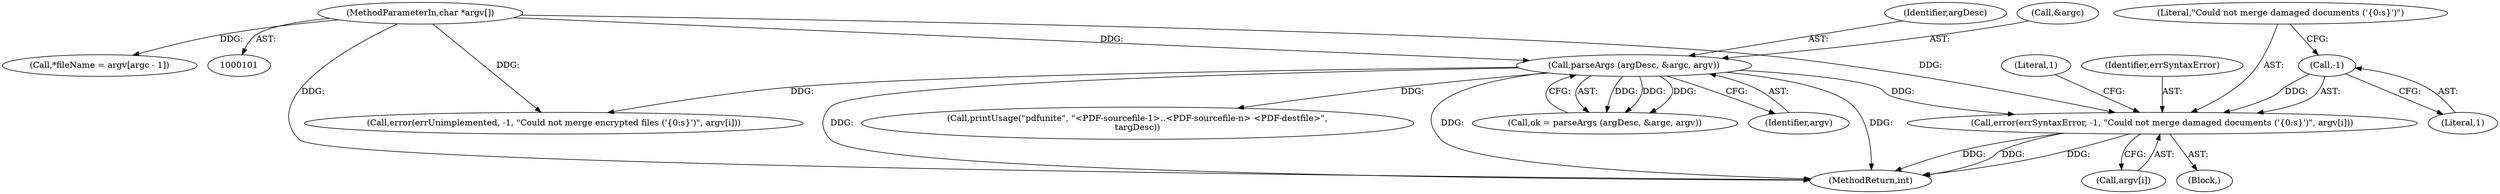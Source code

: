 digraph "0_poppler_5c9b08a875b07853be6c44e43ff5f7f059df666a@array" {
"1000271" [label="(Call,error(errSyntaxError, -1, \"Could not merge damaged documents ('{0:s}')\", argv[i]))"];
"1000273" [label="(Call,-1)"];
"1000146" [label="(Call,parseArgs (argDesc, &argc, argv))"];
"1000103" [label="(MethodParameterIn,char *argv[])"];
"1001120" [label="(MethodReturn,int)"];
"1000270" [label="(Block,)"];
"1000274" [label="(Literal,1)"];
"1000148" [label="(Call,&argc)"];
"1000258" [label="(Call,error(errUnimplemented, -1, \"Could not merge encrypted files ('{0:s}')\", argv[i]))"];
"1000146" [label="(Call,parseArgs (argDesc, &argc, argv))"];
"1000281" [label="(Literal,1)"];
"1000103" [label="(MethodParameterIn,char *argv[])"];
"1000150" [label="(Identifier,argv)"];
"1000132" [label="(Call,*fileName = argv[argc - 1])"];
"1000179" [label="(Call,printUsage(\"pdfunite\", \"<PDF-sourcefile-1>..<PDF-sourcefile-n> <PDF-destfile>\",\n\targDesc))"];
"1000272" [label="(Identifier,errSyntaxError)"];
"1000271" [label="(Call,error(errSyntaxError, -1, \"Could not merge damaged documents ('{0:s}')\", argv[i]))"];
"1000276" [label="(Call,argv[i])"];
"1000144" [label="(Call,ok = parseArgs (argDesc, &argc, argv))"];
"1000273" [label="(Call,-1)"];
"1000147" [label="(Identifier,argDesc)"];
"1000275" [label="(Literal,\"Could not merge damaged documents ('{0:s}')\")"];
"1000271" -> "1000270"  [label="AST: "];
"1000271" -> "1000276"  [label="CFG: "];
"1000272" -> "1000271"  [label="AST: "];
"1000273" -> "1000271"  [label="AST: "];
"1000275" -> "1000271"  [label="AST: "];
"1000276" -> "1000271"  [label="AST: "];
"1000281" -> "1000271"  [label="CFG: "];
"1000271" -> "1001120"  [label="DDG: "];
"1000271" -> "1001120"  [label="DDG: "];
"1000271" -> "1001120"  [label="DDG: "];
"1000273" -> "1000271"  [label="DDG: "];
"1000146" -> "1000271"  [label="DDG: "];
"1000103" -> "1000271"  [label="DDG: "];
"1000273" -> "1000274"  [label="CFG: "];
"1000274" -> "1000273"  [label="AST: "];
"1000275" -> "1000273"  [label="CFG: "];
"1000146" -> "1000144"  [label="AST: "];
"1000146" -> "1000150"  [label="CFG: "];
"1000147" -> "1000146"  [label="AST: "];
"1000148" -> "1000146"  [label="AST: "];
"1000150" -> "1000146"  [label="AST: "];
"1000144" -> "1000146"  [label="CFG: "];
"1000146" -> "1001120"  [label="DDG: "];
"1000146" -> "1001120"  [label="DDG: "];
"1000146" -> "1001120"  [label="DDG: "];
"1000146" -> "1000144"  [label="DDG: "];
"1000146" -> "1000144"  [label="DDG: "];
"1000146" -> "1000144"  [label="DDG: "];
"1000103" -> "1000146"  [label="DDG: "];
"1000146" -> "1000179"  [label="DDG: "];
"1000146" -> "1000258"  [label="DDG: "];
"1000103" -> "1000101"  [label="AST: "];
"1000103" -> "1001120"  [label="DDG: "];
"1000103" -> "1000132"  [label="DDG: "];
"1000103" -> "1000258"  [label="DDG: "];
}
